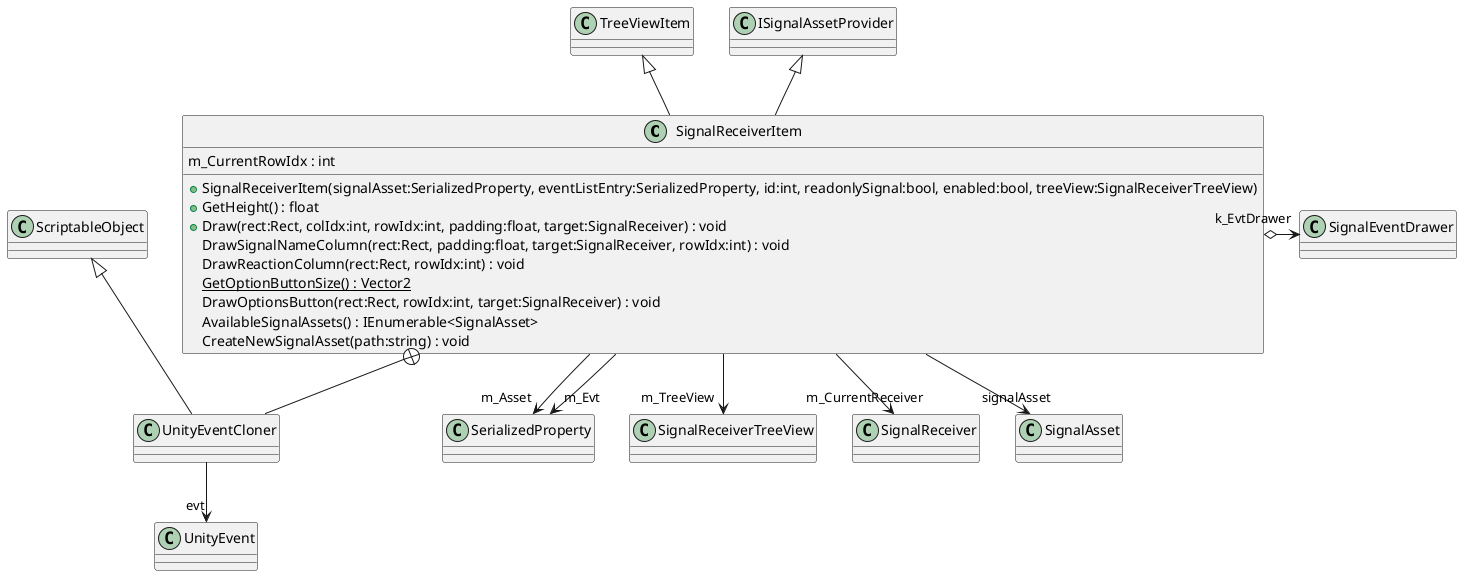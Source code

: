 @startuml
class SignalReceiverItem {
    m_CurrentRowIdx : int
    + SignalReceiverItem(signalAsset:SerializedProperty, eventListEntry:SerializedProperty, id:int, readonlySignal:bool, enabled:bool, treeView:SignalReceiverTreeView)
    + GetHeight() : float
    + Draw(rect:Rect, colIdx:int, rowIdx:int, padding:float, target:SignalReceiver) : void
    DrawSignalNameColumn(rect:Rect, padding:float, target:SignalReceiver, rowIdx:int) : void
    DrawReactionColumn(rect:Rect, rowIdx:int) : void
    {static} GetOptionButtonSize() : Vector2
    DrawOptionsButton(rect:Rect, rowIdx:int, target:SignalReceiver) : void
    AvailableSignalAssets() : IEnumerable<SignalAsset>
    CreateNewSignalAsset(path:string) : void
}
class UnityEventCloner {
}
TreeViewItem <|-- SignalReceiverItem
ISignalAssetProvider <|-- SignalReceiverItem
SignalReceiverItem o-> "k_EvtDrawer" SignalEventDrawer
SignalReceiverItem --> "m_Asset" SerializedProperty
SignalReceiverItem --> "m_Evt" SerializedProperty
SignalReceiverItem --> "m_TreeView" SignalReceiverTreeView
SignalReceiverItem --> "m_CurrentReceiver" SignalReceiver
SignalReceiverItem --> "signalAsset" SignalAsset
SignalReceiverItem +-- UnityEventCloner
ScriptableObject <|-- UnityEventCloner
UnityEventCloner --> "evt" UnityEvent
@enduml
